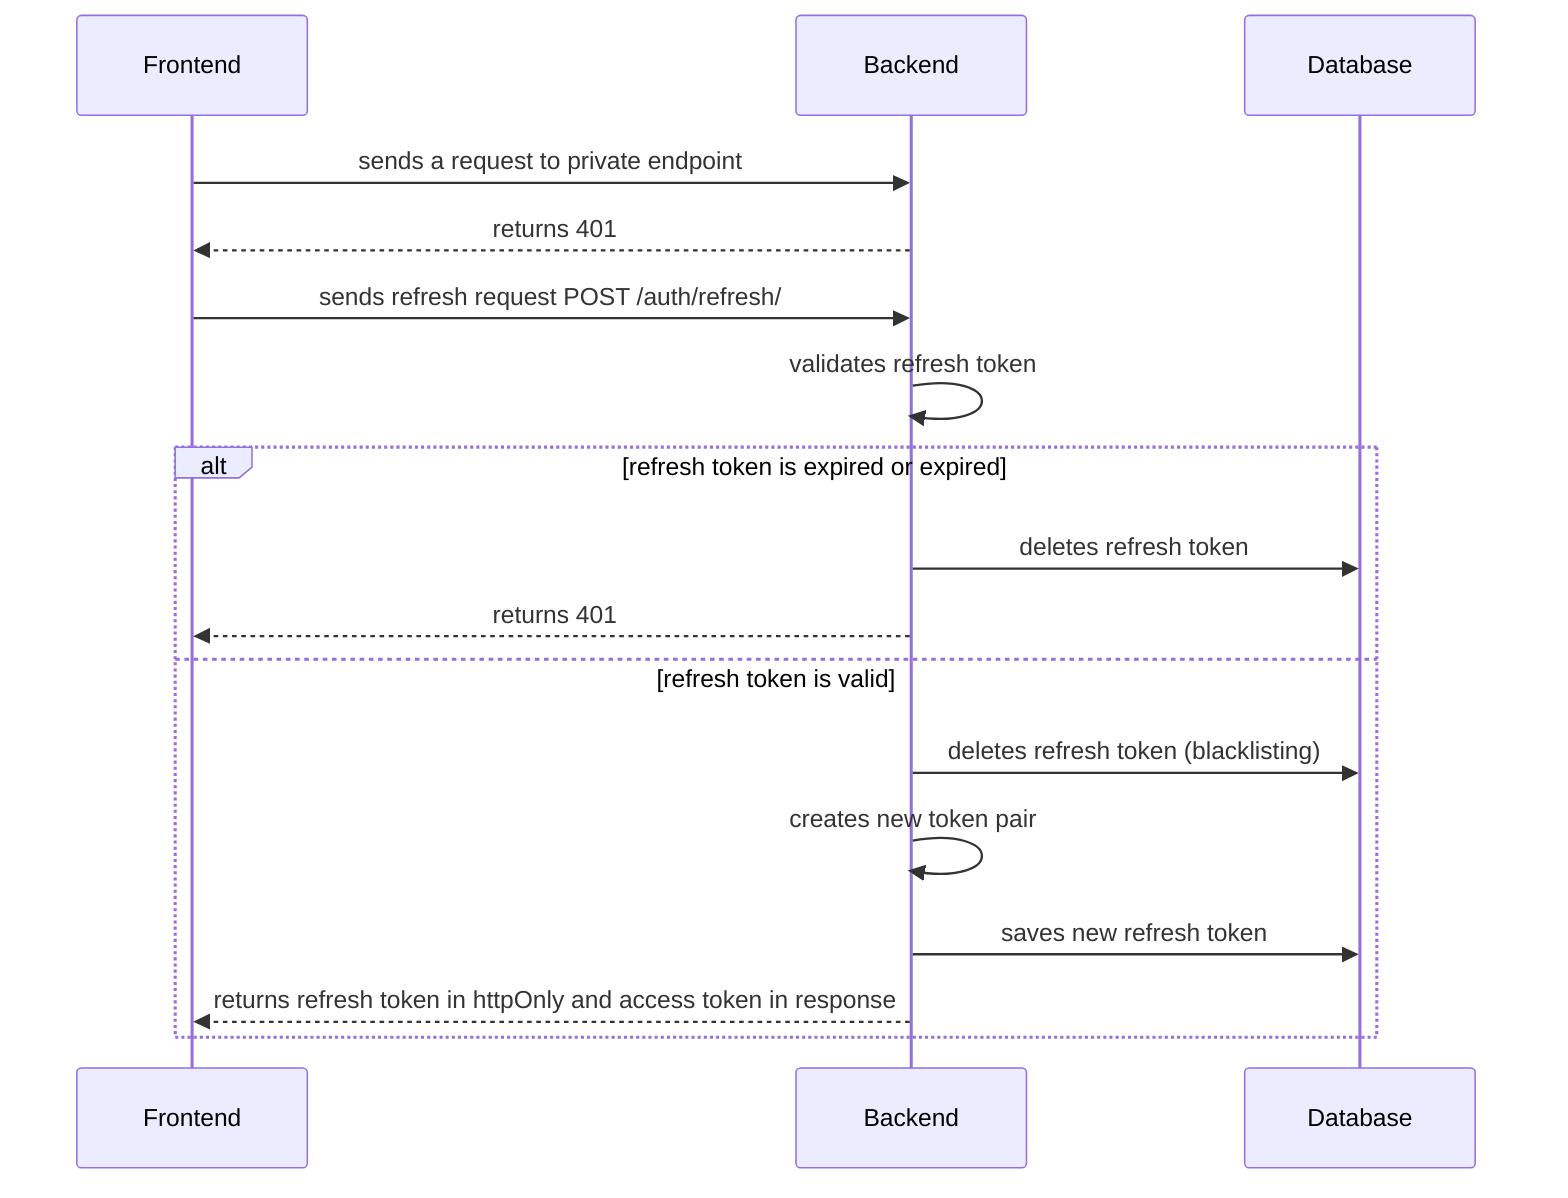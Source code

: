 sequenceDiagram
    participant FE as Frontend
    participant BE as Backend
    participant DB as Database

    FE ->> BE: sends a request to private endpoint
    BE -->> FE: returns 401
    FE ->> BE: sends refresh request POST /auth/refresh/
    BE ->> BE: validates refresh token

    alt refresh token is expired or expired
        BE ->> DB: deletes refresh token
        BE -->> FE: returns 401
    else refresh token is valid
        BE ->> DB: deletes refresh token (blacklisting)
        BE ->> BE: creates new token pair
        BE ->> DB: saves new refresh token
        BE -->> FE: returns refresh token in httpOnly and access token in response
    end